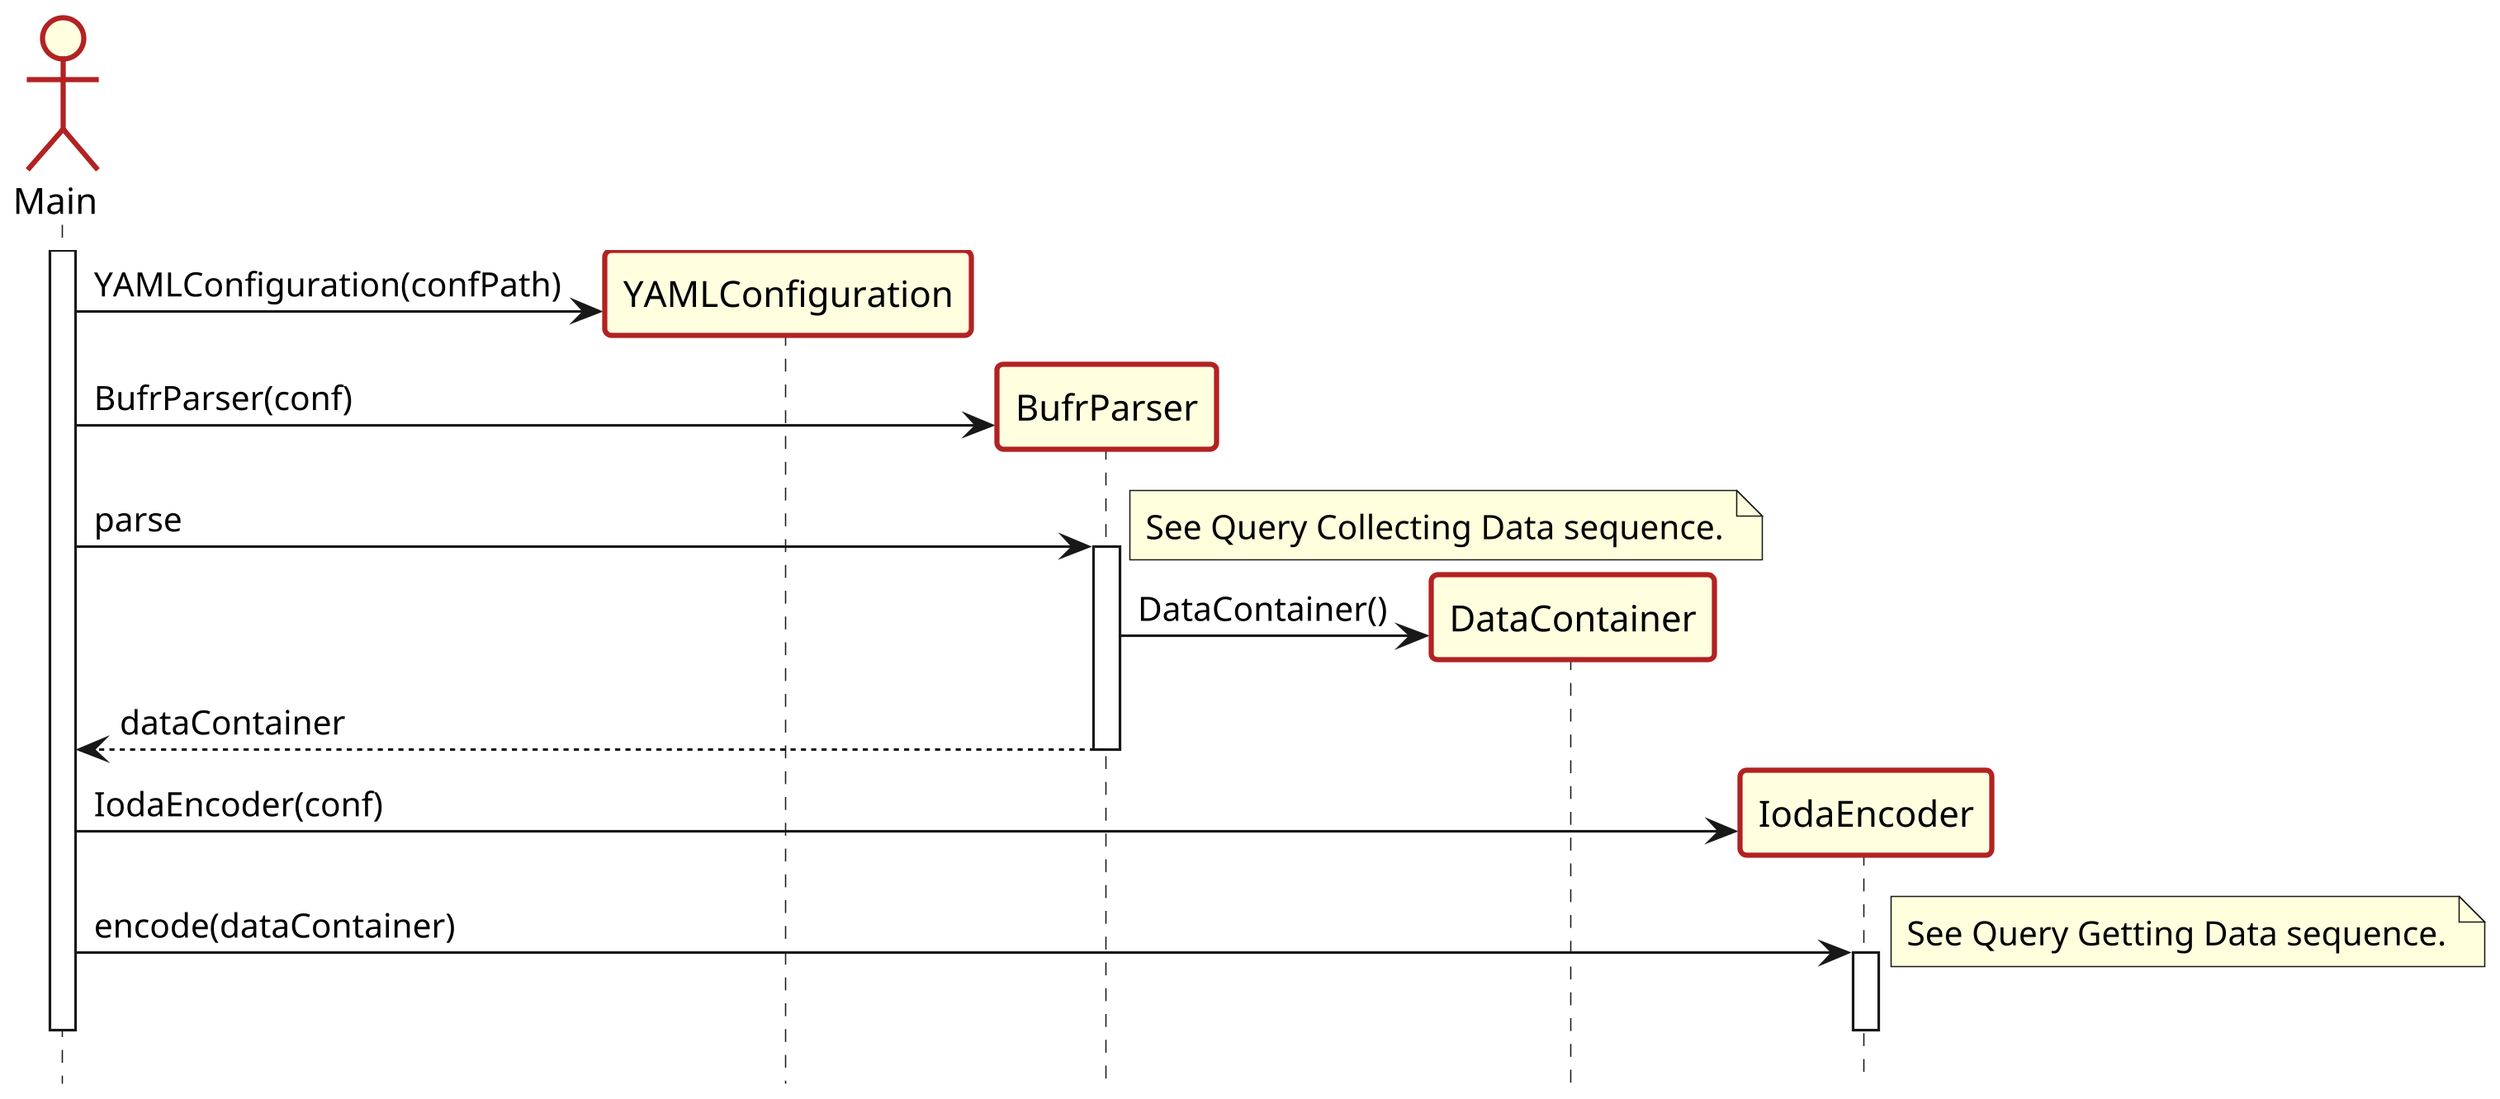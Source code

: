@startuml
hide footbox
skinparam dpi 300
skinparam SequenceActorBorderThickness 2
skinparam SequenceActorBorderColor #firebrick
skinparam ActorBackgroundColor #lightyellow
skinparam ParticipantBackgroundColor #lightyellow
skinparam ParticipantBorderThickness 2
skinparam ParticipantBorderColor #firebrick

actor Main
participant YAMLConfiguration
participant BufrParser
participant DataContainer
participant IodaEncoder

activate Main

create YAMLConfiguration
Main -> YAMLConfiguration : YAMLConfiguration(confPath)

create BufrParser
Main -> BufrParser : BufrParser(conf)


Main -> BufrParser : parse
activate BufrParser

note right
  See Query Collecting Data sequence.
end note

create DataContainer
BufrParser -> DataContainer : DataContainer()
return dataContainer
deactivate BufrParser

create IodaEncoder
Main -> IodaEncoder : IodaEncoder(conf)
Main -> IodaEncoder : encode(dataContainer)
activate IodaEncoder
note right
  See Query Getting Data sequence.
end note
deactivate IodaEncoder


deactivate Main


@enduml
